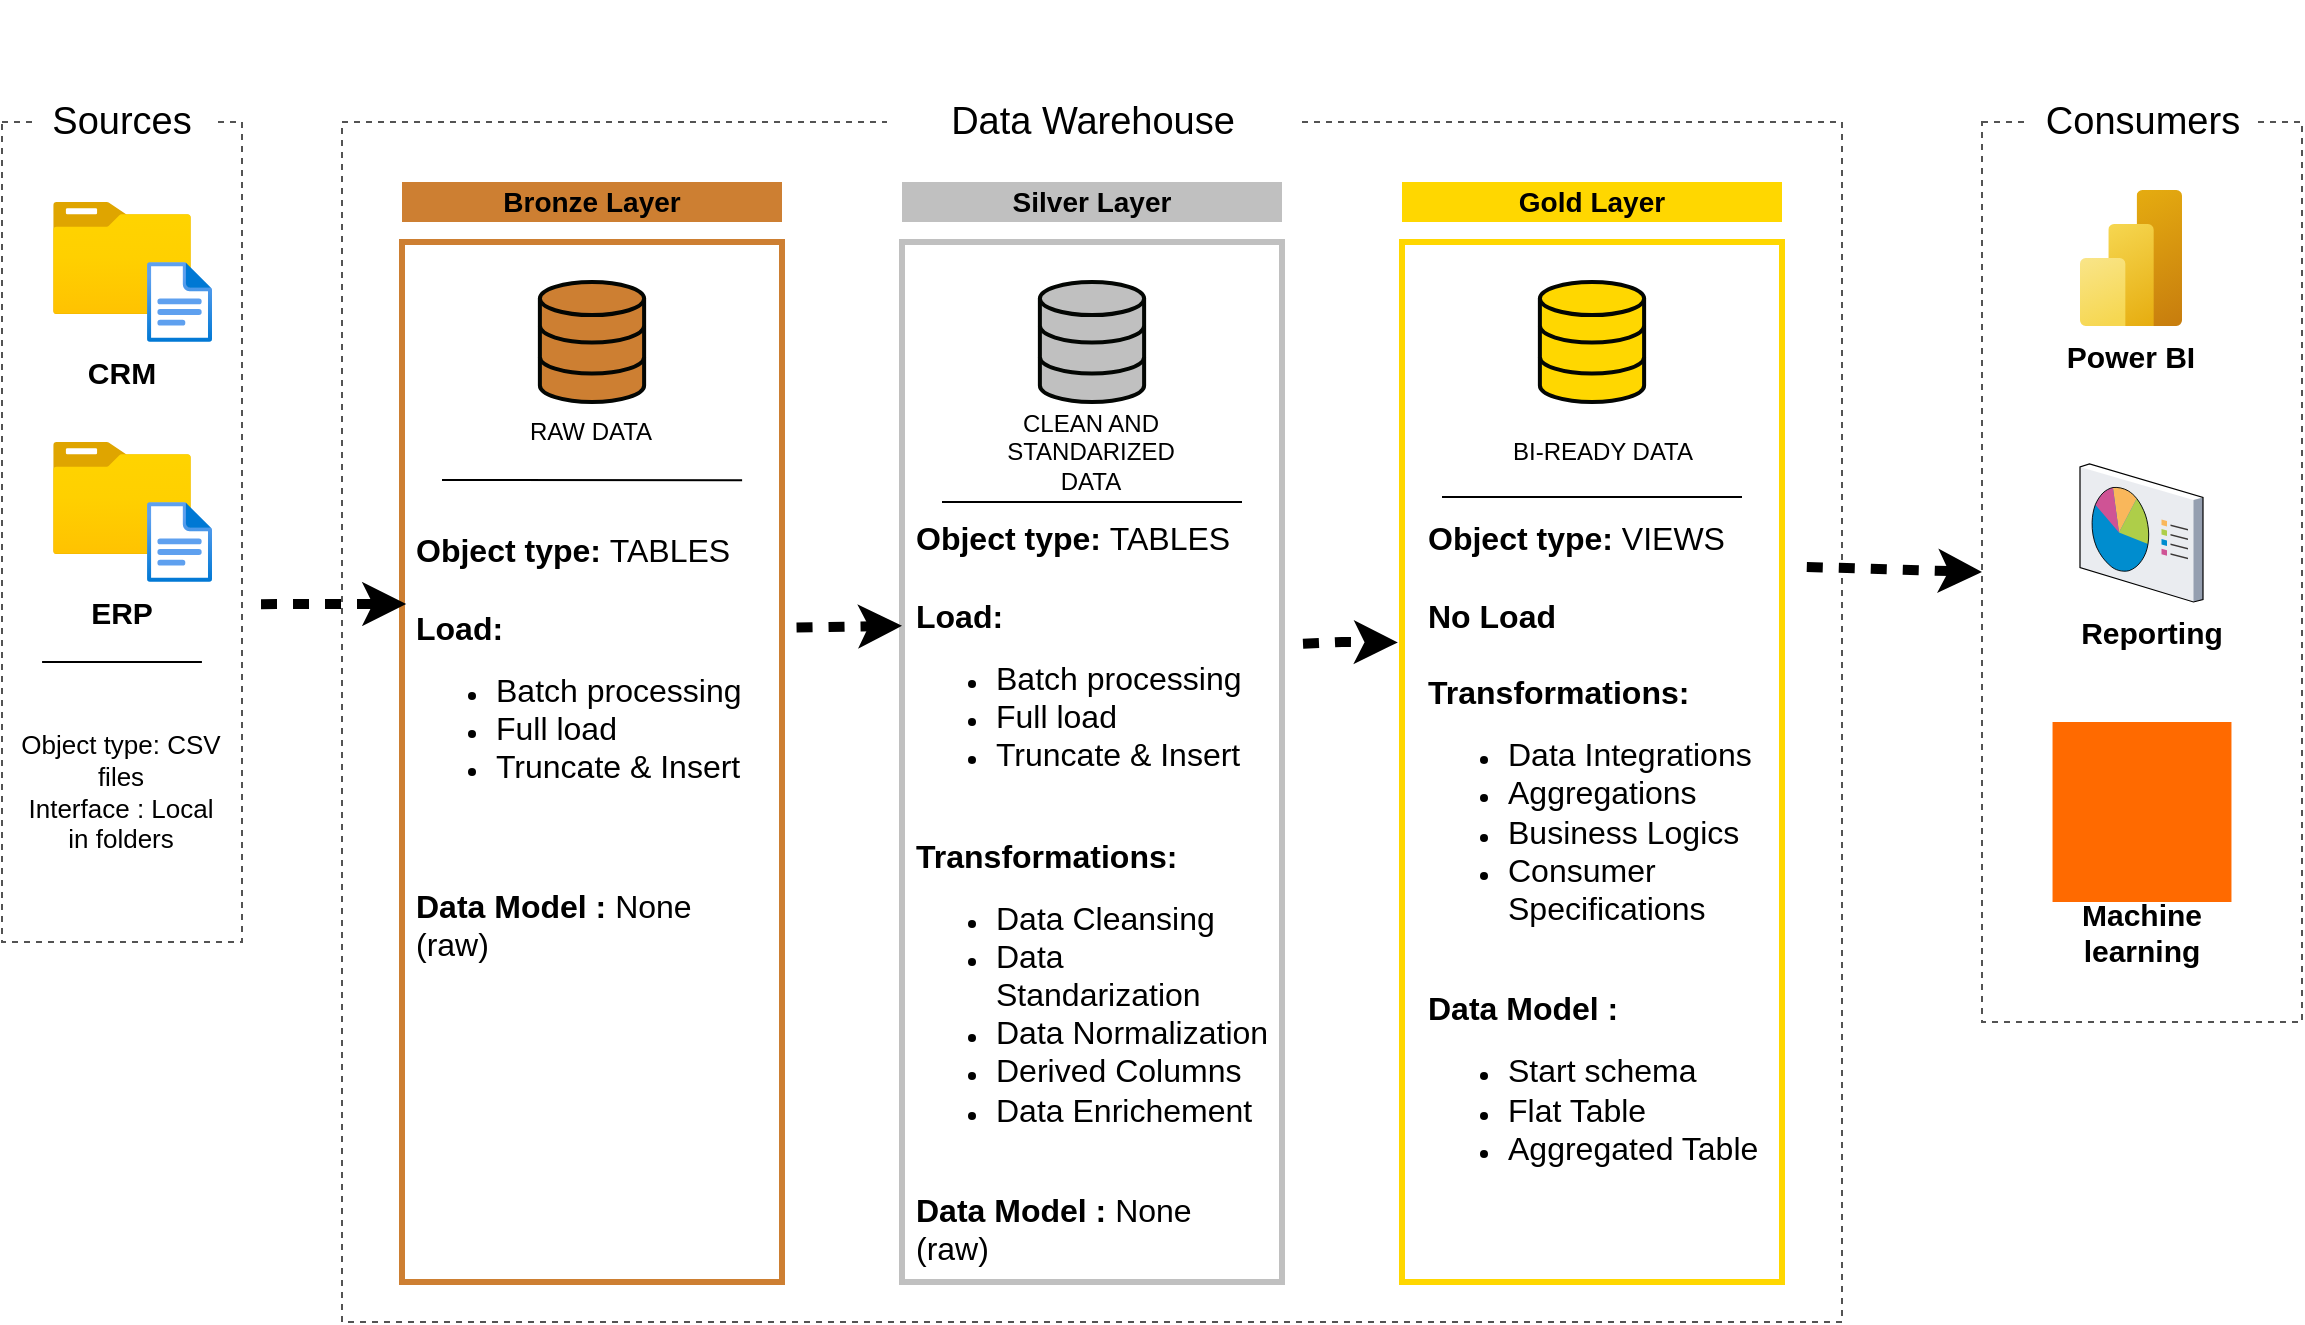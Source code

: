 <mxfile version="27.0.9">
  <diagram name="Data Architecture" id="8qaep0BqMNRuxn_fHdxP">
    <mxGraphModel dx="1826" dy="841" grid="1" gridSize="10" guides="1" tooltips="1" connect="1" arrows="1" fold="1" page="0" pageScale="1" pageWidth="850" pageHeight="1100" math="0" shadow="0">
      <root>
        <mxCell id="0" />
        <mxCell id="1" parent="0" />
        <mxCell id="1Z7cYpBseG0tdDiKhxMk-2" value="" style="rounded=0;whiteSpace=wrap;html=1;fillColor=none;dashed=1;strokeColor=#535353;" vertex="1" parent="1">
          <mxGeometry x="-120" y="190" width="120" height="410" as="geometry" />
        </mxCell>
        <mxCell id="1Z7cYpBseG0tdDiKhxMk-3" value="&lt;font style=&quot;font-size: 19px;&quot;&gt;Sources&lt;/font&gt;" style="rounded=0;whiteSpace=wrap;html=1;strokeColor=none;" vertex="1" parent="1">
          <mxGeometry x="-105" y="180" width="90" height="20" as="geometry" />
        </mxCell>
        <mxCell id="1Z7cYpBseG0tdDiKhxMk-4" value="" style="rounded=0;whiteSpace=wrap;html=1;fillColor=none;dashed=1;strokeColor=#535353;" vertex="1" parent="1">
          <mxGeometry x="50" y="190" width="750" height="600" as="geometry" />
        </mxCell>
        <mxCell id="1Z7cYpBseG0tdDiKhxMk-5" value="&lt;font style=&quot;font-size: 19px;&quot;&gt;Data Warehouse&lt;/font&gt;" style="rounded=0;whiteSpace=wrap;html=1;strokeColor=none;" vertex="1" parent="1">
          <mxGeometry x="322.5" y="180" width="205" height="20" as="geometry" />
        </mxCell>
        <mxCell id="1Z7cYpBseG0tdDiKhxMk-6" value="" style="rounded=0;whiteSpace=wrap;html=1;fillColor=none;dashed=1;strokeColor=#535353;" vertex="1" parent="1">
          <mxGeometry x="870" y="190" width="160" height="450" as="geometry" />
        </mxCell>
        <mxCell id="1Z7cYpBseG0tdDiKhxMk-7" value="&lt;font style=&quot;font-size: 19px;&quot;&gt;Consumers&lt;/font&gt;" style="rounded=0;whiteSpace=wrap;html=1;strokeColor=none;" vertex="1" parent="1">
          <mxGeometry x="892.5" y="180" width="115" height="20" as="geometry" />
        </mxCell>
        <mxCell id="1Z7cYpBseG0tdDiKhxMk-8" value="&lt;font style=&quot;font-size: 14px;&quot;&gt;&lt;b&gt;Bronze Layer&lt;/b&gt;&lt;/font&gt;" style="rounded=0;whiteSpace=wrap;html=1;fillColor=#CD7F32;strokeColor=none;" vertex="1" parent="1">
          <mxGeometry x="80" y="220" width="190" height="20" as="geometry" />
        </mxCell>
        <mxCell id="1Z7cYpBseG0tdDiKhxMk-9" value="" style="rounded=0;whiteSpace=wrap;html=1;fillColor=none;strokeColor=#CD7F32;strokeWidth=3;" vertex="1" parent="1">
          <mxGeometry x="80" y="250" width="190" height="520" as="geometry" />
        </mxCell>
        <mxCell id="1Z7cYpBseG0tdDiKhxMk-10" value="&lt;font style=&quot;font-size: 14px;&quot;&gt;&lt;b&gt;Silver Layer&lt;/b&gt;&lt;/font&gt;" style="rounded=0;whiteSpace=wrap;html=1;fillColor=#C0C0C0;strokeColor=none;" vertex="1" parent="1">
          <mxGeometry x="330" y="220" width="190" height="20" as="geometry" />
        </mxCell>
        <mxCell id="1Z7cYpBseG0tdDiKhxMk-11" value="" style="rounded=0;whiteSpace=wrap;html=1;fillColor=none;strokeColor=#C0C0C0;strokeWidth=3;" vertex="1" parent="1">
          <mxGeometry x="330" y="250" width="190" height="520" as="geometry" />
        </mxCell>
        <mxCell id="1Z7cYpBseG0tdDiKhxMk-12" value="&lt;font style=&quot;font-size: 14px;&quot;&gt;&lt;b&gt;Gold Layer&lt;/b&gt;&lt;/font&gt;" style="rounded=0;whiteSpace=wrap;html=1;fillColor=#FFD700;strokeColor=none;" vertex="1" parent="1">
          <mxGeometry x="580" y="220" width="190" height="20" as="geometry" />
        </mxCell>
        <mxCell id="1Z7cYpBseG0tdDiKhxMk-13" value="" style="rounded=0;whiteSpace=wrap;html=1;fillColor=none;strokeColor=#FFD700;strokeWidth=3;" vertex="1" parent="1">
          <mxGeometry x="580" y="250" width="190" height="520" as="geometry" />
        </mxCell>
        <mxCell id="1Z7cYpBseG0tdDiKhxMk-14" value="" style="image;aspect=fixed;html=1;points=[];align=center;fontSize=12;image=img/lib/azure2/general/Folder_Blank.svg;" vertex="1" parent="1">
          <mxGeometry x="-94.5" y="230" width="69" height="56.0" as="geometry" />
        </mxCell>
        <mxCell id="1Z7cYpBseG0tdDiKhxMk-15" value="" style="image;aspect=fixed;html=1;points=[];align=center;fontSize=12;image=img/lib/azure2/general/File.svg;" vertex="1" parent="1">
          <mxGeometry x="-47.46" y="260" width="32.46" height="40" as="geometry" />
        </mxCell>
        <mxCell id="1Z7cYpBseG0tdDiKhxMk-16" value="&lt;b&gt;&lt;font style=&quot;font-size: 15px;&quot;&gt;CRM&lt;/font&gt;&lt;/b&gt;" style="text;html=1;align=center;verticalAlign=middle;whiteSpace=wrap;rounded=0;" vertex="1" parent="1">
          <mxGeometry x="-90" y="300" width="60" height="30" as="geometry" />
        </mxCell>
        <mxCell id="1Z7cYpBseG0tdDiKhxMk-17" value="" style="image;aspect=fixed;html=1;points=[];align=center;fontSize=12;image=img/lib/azure2/general/Folder_Blank.svg;" vertex="1" parent="1">
          <mxGeometry x="-94.5" y="350" width="69" height="56.0" as="geometry" />
        </mxCell>
        <mxCell id="1Z7cYpBseG0tdDiKhxMk-18" value="" style="image;aspect=fixed;html=1;points=[];align=center;fontSize=12;image=img/lib/azure2/general/File.svg;" vertex="1" parent="1">
          <mxGeometry x="-47.46" y="380" width="32.46" height="40" as="geometry" />
        </mxCell>
        <mxCell id="1Z7cYpBseG0tdDiKhxMk-19" value="&lt;b&gt;&lt;font style=&quot;font-size: 15px;&quot;&gt;ERP&lt;/font&gt;&lt;/b&gt;" style="text;html=1;align=center;verticalAlign=middle;whiteSpace=wrap;rounded=0;" vertex="1" parent="1">
          <mxGeometry x="-90" y="420" width="60" height="30" as="geometry" />
        </mxCell>
        <mxCell id="1Z7cYpBseG0tdDiKhxMk-20" value="" style="endArrow=none;html=1;rounded=0;exitX=0.167;exitY=0.683;exitDx=0;exitDy=0;exitPerimeter=0;entryX=0.833;entryY=0.683;entryDx=0;entryDy=0;entryPerimeter=0;" edge="1" parent="1">
          <mxGeometry width="50" height="50" relative="1" as="geometry">
            <mxPoint x="-99.96" y="460" as="sourcePoint" />
            <mxPoint x="-20.04" y="460" as="targetPoint" />
          </mxGeometry>
        </mxCell>
        <mxCell id="1Z7cYpBseG0tdDiKhxMk-21" value="&lt;font style=&quot;font-size: 13px;&quot;&gt;Object type: CSV files&lt;/font&gt;&lt;div&gt;&lt;font style=&quot;font-size: 13px;&quot;&gt;Interface : Local in folders&lt;/font&gt;&lt;/div&gt;" style="text;html=1;align=center;verticalAlign=middle;whiteSpace=wrap;rounded=0;" vertex="1" parent="1">
          <mxGeometry x="-113.62" y="490" width="107.25" height="70" as="geometry" />
        </mxCell>
        <mxCell id="1Z7cYpBseG0tdDiKhxMk-22" value="" style="html=1;verticalLabelPosition=bottom;align=center;labelBackgroundColor=#ffffff;verticalAlign=top;strokeWidth=2;strokeColor=#030603;shadow=0;dashed=0;shape=mxgraph.ios7.icons.data;fillColor=#CD7F32;" vertex="1" parent="1">
          <mxGeometry x="148.94" y="270" width="52.12" height="60" as="geometry" />
        </mxCell>
        <mxCell id="1Z7cYpBseG0tdDiKhxMk-23" value="" style="html=1;verticalLabelPosition=bottom;align=center;labelBackgroundColor=#ffffff;verticalAlign=top;strokeWidth=2;strokeColor=#030603;shadow=0;dashed=0;shape=mxgraph.ios7.icons.data;fillColor=#C0C0C0;" vertex="1" parent="1">
          <mxGeometry x="398.94" y="270" width="52.12" height="60" as="geometry" />
        </mxCell>
        <mxCell id="1Z7cYpBseG0tdDiKhxMk-24" value="" style="html=1;verticalLabelPosition=bottom;align=center;labelBackgroundColor=#ffffff;verticalAlign=top;strokeWidth=2;strokeColor=#030603;shadow=0;dashed=0;shape=mxgraph.ios7.icons.data;fillColor=#FFD700;" vertex="1" parent="1">
          <mxGeometry x="648.94" y="270" width="52.12" height="60" as="geometry" />
        </mxCell>
        <mxCell id="1Z7cYpBseG0tdDiKhxMk-25" value="" style="endArrow=classic;html=1;rounded=0;entryX=0.011;entryY=0.348;entryDx=0;entryDy=0;entryPerimeter=0;exitX=1.017;exitY=0.588;exitDx=0;exitDy=0;exitPerimeter=0;strokeWidth=5;flowAnimation=1;" edge="1" parent="1" source="1Z7cYpBseG0tdDiKhxMk-2" target="1Z7cYpBseG0tdDiKhxMk-9">
          <mxGeometry width="50" height="50" relative="1" as="geometry">
            <mxPoint x="10" y="540" as="sourcePoint" />
            <mxPoint x="60" y="490" as="targetPoint" />
          </mxGeometry>
        </mxCell>
        <mxCell id="1Z7cYpBseG0tdDiKhxMk-26" value="" style="endArrow=classic;html=1;rounded=0;entryX=0;entryY=0.369;entryDx=0;entryDy=0;entryPerimeter=0;exitX=0.999;exitY=0.371;exitDx=0;exitDy=0;exitPerimeter=0;strokeWidth=5;flowAnimation=1;" edge="1" parent="1" source="1Z7cYpBseG0tdDiKhxMk-9" target="1Z7cYpBseG0tdDiKhxMk-11">
          <mxGeometry width="50" height="50" relative="1" as="geometry">
            <mxPoint x="210" y="470" as="sourcePoint" />
            <mxPoint x="290" y="470" as="targetPoint" />
          </mxGeometry>
        </mxCell>
        <mxCell id="1Z7cYpBseG0tdDiKhxMk-27" value="" style="endArrow=classic;html=1;rounded=0;exitX=1.016;exitY=0.387;exitDx=0;exitDy=0;exitPerimeter=0;strokeWidth=5;flowAnimation=1;entryX=-0.011;entryY=0.385;entryDx=0;entryDy=0;entryPerimeter=0;" edge="1" parent="1" source="1Z7cYpBseG0tdDiKhxMk-11" target="1Z7cYpBseG0tdDiKhxMk-13">
          <mxGeometry width="50" height="50" relative="1" as="geometry">
            <mxPoint x="550" y="451" as="sourcePoint" />
            <mxPoint x="590" y="450" as="targetPoint" />
            <Array as="points">
              <mxPoint x="550" y="450" />
            </Array>
          </mxGeometry>
        </mxCell>
        <mxCell id="1Z7cYpBseG0tdDiKhxMk-28" value="" style="endArrow=classic;html=1;rounded=0;exitX=1.026;exitY=0.312;exitDx=0;exitDy=0;exitPerimeter=0;strokeWidth=5;flowAnimation=1;entryX=0;entryY=0.5;entryDx=0;entryDy=0;" edge="1" parent="1" source="1Z7cYpBseG0tdDiKhxMk-13" target="1Z7cYpBseG0tdDiKhxMk-6">
          <mxGeometry width="50" height="50" relative="1" as="geometry">
            <mxPoint x="560" y="481" as="sourcePoint" />
            <mxPoint x="860" y="420" as="targetPoint" />
            <Array as="points" />
          </mxGeometry>
        </mxCell>
        <mxCell id="1Z7cYpBseG0tdDiKhxMk-29" value="&lt;font&gt;RAW DATA&lt;/font&gt;" style="text;html=1;align=center;verticalAlign=middle;whiteSpace=wrap;rounded=0;" vertex="1" parent="1">
          <mxGeometry x="124.47" y="330" width="101.06" height="30" as="geometry" />
        </mxCell>
        <mxCell id="1Z7cYpBseG0tdDiKhxMk-30" value="&lt;font&gt;CLEAN AND STANDARIZED DATA&lt;/font&gt;" style="text;html=1;align=center;verticalAlign=middle;whiteSpace=wrap;rounded=0;" vertex="1" parent="1">
          <mxGeometry x="374.47" y="340" width="101.06" height="30" as="geometry" />
        </mxCell>
        <mxCell id="1Z7cYpBseG0tdDiKhxMk-31" value="BI-READY DATA" style="text;html=1;align=center;verticalAlign=middle;whiteSpace=wrap;rounded=0;" vertex="1" parent="1">
          <mxGeometry x="630" y="340" width="101.06" height="30" as="geometry" />
        </mxCell>
        <mxCell id="1Z7cYpBseG0tdDiKhxMk-32" value="" style="endArrow=none;html=1;rounded=0;exitX=0.167;exitY=0.683;exitDx=0;exitDy=0;exitPerimeter=0;entryX=0.895;entryY=0.229;entryDx=0;entryDy=0;entryPerimeter=0;" edge="1" parent="1" target="1Z7cYpBseG0tdDiKhxMk-9">
          <mxGeometry width="50" height="50" relative="1" as="geometry">
            <mxPoint x="100" y="369" as="sourcePoint" />
            <mxPoint x="179.92" y="369" as="targetPoint" />
          </mxGeometry>
        </mxCell>
        <mxCell id="1Z7cYpBseG0tdDiKhxMk-33" value="" style="endArrow=none;html=1;rounded=0;exitX=0.167;exitY=0.683;exitDx=0;exitDy=0;exitPerimeter=0;entryX=0.895;entryY=0.229;entryDx=0;entryDy=0;entryPerimeter=0;" edge="1" parent="1">
          <mxGeometry width="50" height="50" relative="1" as="geometry">
            <mxPoint x="350" y="380" as="sourcePoint" />
            <mxPoint x="500" y="380" as="targetPoint" />
          </mxGeometry>
        </mxCell>
        <mxCell id="1Z7cYpBseG0tdDiKhxMk-34" value="" style="endArrow=none;html=1;rounded=0;exitX=0.167;exitY=0.683;exitDx=0;exitDy=0;exitPerimeter=0;entryX=0.895;entryY=0.229;entryDx=0;entryDy=0;entryPerimeter=0;" edge="1" parent="1">
          <mxGeometry width="50" height="50" relative="1" as="geometry">
            <mxPoint x="600" y="377.5" as="sourcePoint" />
            <mxPoint x="750" y="377.5" as="targetPoint" />
          </mxGeometry>
        </mxCell>
        <mxCell id="1Z7cYpBseG0tdDiKhxMk-35" value="&lt;font style=&quot;font-size: 16px;&quot;&gt;&lt;b&gt;Object type: &lt;/b&gt;TABLES&lt;/font&gt;&lt;div&gt;&lt;font style=&quot;font-size: 16px;&quot;&gt;&lt;br&gt;&lt;/font&gt;&lt;/div&gt;&lt;div&gt;&lt;font style=&quot;font-size: 16px;&quot;&gt;&lt;b&gt;Load:&lt;/b&gt;&lt;/font&gt;&lt;/div&gt;&lt;div&gt;&lt;ul&gt;&lt;li&gt;&lt;font style=&quot;font-size: 16px;&quot;&gt;Batch processing&lt;/font&gt;&lt;/li&gt;&lt;li&gt;&lt;font style=&quot;font-size: 16px;&quot;&gt;Full load&lt;/font&gt;&lt;/li&gt;&lt;li&gt;&lt;font style=&quot;font-size: 16px;&quot;&gt;Truncate &amp;amp; Insert&lt;/font&gt;&lt;/li&gt;&lt;/ul&gt;&lt;/div&gt;&lt;div&gt;&lt;font style=&quot;font-size: 16px;&quot;&gt;&lt;br&gt;&lt;/font&gt;&lt;/div&gt;&lt;div&gt;&lt;font style=&quot;font-size: 16px;&quot;&gt;&lt;br&gt;&lt;/font&gt;&lt;/div&gt;&lt;div&gt;&lt;font style=&quot;font-size: 16px;&quot;&gt;&lt;b&gt;Data Model :&lt;/b&gt; None (raw)&lt;/font&gt;&lt;/div&gt;&lt;div&gt;&lt;br&gt;&lt;/div&gt;" style="text;html=1;align=left;verticalAlign=middle;whiteSpace=wrap;rounded=0;" vertex="1" parent="1">
          <mxGeometry x="85" y="397.5" width="180" height="225" as="geometry" />
        </mxCell>
        <mxCell id="1Z7cYpBseG0tdDiKhxMk-36" value="&lt;font style=&quot;font-size: 16px;&quot;&gt;&lt;b&gt;Object type: &lt;/b&gt;TABLES&lt;/font&gt;&lt;div&gt;&lt;font style=&quot;font-size: 16px;&quot;&gt;&lt;br&gt;&lt;/font&gt;&lt;/div&gt;&lt;div&gt;&lt;font style=&quot;font-size: 16px;&quot;&gt;&lt;b&gt;Load:&lt;/b&gt;&lt;/font&gt;&lt;/div&gt;&lt;div&gt;&lt;ul&gt;&lt;li&gt;&lt;font style=&quot;font-size: 16px;&quot;&gt;Batch processing&lt;/font&gt;&lt;/li&gt;&lt;li&gt;&lt;font style=&quot;font-size: 16px;&quot;&gt;Full load&lt;/font&gt;&lt;/li&gt;&lt;li&gt;&lt;font style=&quot;font-size: 16px;&quot;&gt;Truncate &amp;amp; Insert&lt;/font&gt;&lt;/li&gt;&lt;/ul&gt;&lt;/div&gt;&lt;div&gt;&lt;font style=&quot;font-size: 16px;&quot;&gt;&lt;br&gt;&lt;/font&gt;&lt;/div&gt;&lt;div&gt;&lt;font style=&quot;&quot;&gt;&lt;div style=&quot;font-size: 12px;&quot;&gt;&lt;font style=&quot;font-size: 16px;&quot;&gt;&lt;b&gt;Transformations:&lt;/b&gt;&lt;/font&gt;&lt;/div&gt;&lt;div style=&quot;&quot;&gt;&lt;ul style=&quot;&quot;&gt;&lt;li style=&quot;&quot;&gt;&lt;span style=&quot;font-size: 16px;&quot;&gt;Data Cleansing&lt;/span&gt;&lt;/li&gt;&lt;li style=&quot;&quot;&gt;&lt;span style=&quot;font-size: 16px;&quot;&gt;Data Standarization&lt;/span&gt;&lt;/li&gt;&lt;li style=&quot;font-size: 12px;&quot;&gt;&lt;span style=&quot;background-color: transparent; color: light-dark(rgb(0, 0, 0), rgb(255, 255, 255)); font-size: 16px;&quot;&gt;Data Normalization&lt;/span&gt;&lt;/li&gt;&lt;li style=&quot;&quot;&gt;&lt;span style=&quot;font-size: 16px;&quot;&gt;Derived Columns&lt;/span&gt;&lt;/li&gt;&lt;li&gt;&lt;span style=&quot;font-size: 16px;&quot;&gt;Data Enrichement&lt;/span&gt;&lt;/li&gt;&lt;/ul&gt;&lt;/div&gt;&lt;/font&gt;&lt;/div&gt;&lt;div&gt;&lt;font style=&quot;font-size: 16px;&quot;&gt;&lt;br&gt;&lt;/font&gt;&lt;/div&gt;&lt;div&gt;&lt;font style=&quot;font-size: 16px;&quot;&gt;&lt;b&gt;Data Model :&lt;/b&gt; None (raw)&lt;/font&gt;&lt;/div&gt;&lt;div&gt;&lt;br&gt;&lt;/div&gt;" style="text;html=1;align=left;verticalAlign=middle;whiteSpace=wrap;rounded=0;" vertex="1" parent="1">
          <mxGeometry x="335" y="470" width="180" height="225" as="geometry" />
        </mxCell>
        <mxCell id="1Z7cYpBseG0tdDiKhxMk-37" value="&lt;font style=&quot;font-size: 16px;&quot;&gt;&lt;b&gt;Object type: &lt;/b&gt;VIEWS&lt;/font&gt;&lt;div&gt;&lt;font style=&quot;font-size: 16px;&quot;&gt;&lt;br&gt;&lt;/font&gt;&lt;/div&gt;&lt;div&gt;&lt;font style=&quot;font-size: 16px;&quot;&gt;&lt;b&gt;No Load&lt;/b&gt;&lt;/font&gt;&lt;/div&gt;&lt;div&gt;&lt;font style=&quot;font-size: 16px;&quot;&gt;&lt;br&gt;&lt;/font&gt;&lt;/div&gt;&lt;div&gt;&lt;font style=&quot;&quot;&gt;&lt;div style=&quot;font-size: 12px;&quot;&gt;&lt;font style=&quot;font-size: 16px;&quot;&gt;&lt;b&gt;Transformations:&lt;/b&gt;&lt;/font&gt;&lt;/div&gt;&lt;div style=&quot;&quot;&gt;&lt;ul style=&quot;&quot;&gt;&lt;li style=&quot;&quot;&gt;&lt;span style=&quot;font-size: 16px;&quot;&gt;Data Integrations&lt;/span&gt;&lt;/li&gt;&lt;li style=&quot;&quot;&gt;&lt;span style=&quot;font-size: 16px;&quot;&gt;Aggregations&lt;/span&gt;&lt;/li&gt;&lt;li style=&quot;&quot;&gt;&lt;span style=&quot;font-size: 16px;&quot;&gt;Business Logics&amp;nbsp;&lt;/span&gt;&lt;/li&gt;&lt;li style=&quot;&quot;&gt;&lt;span style=&quot;font-size: 16px;&quot;&gt;Consumer Specifications&lt;/span&gt;&lt;/li&gt;&lt;/ul&gt;&lt;/div&gt;&lt;/font&gt;&lt;/div&gt;&lt;div&gt;&lt;font style=&quot;font-size: 16px;&quot;&gt;&lt;br&gt;&lt;/font&gt;&lt;/div&gt;&lt;div&gt;&lt;font style=&quot;font-size: 16px;&quot;&gt;&lt;b&gt;Data Model :&lt;/b&gt;&amp;nbsp;&lt;/font&gt;&lt;/div&gt;&lt;div&gt;&lt;ul&gt;&lt;li&gt;&lt;font style=&quot;font-size: 16px;&quot;&gt;Start schema&lt;/font&gt;&lt;/li&gt;&lt;li&gt;&lt;font style=&quot;font-size: 16px;&quot;&gt;Flat Table&lt;/font&gt;&lt;/li&gt;&lt;li&gt;&lt;font style=&quot;font-size: 16px;&quot;&gt;Aggregated Table&lt;/font&gt;&lt;/li&gt;&lt;/ul&gt;&lt;/div&gt;&lt;div&gt;&lt;font style=&quot;font-size: 16px;&quot;&gt;&lt;br&gt;&lt;/font&gt;&lt;/div&gt;&lt;div&gt;&lt;font style=&quot;font-size: 16px;&quot;&gt;&lt;br&gt;&lt;/font&gt;&lt;/div&gt;&lt;div&gt;&lt;br&gt;&lt;/div&gt;" style="text;html=1;align=left;verticalAlign=middle;whiteSpace=wrap;rounded=0;" vertex="1" parent="1">
          <mxGeometry x="590.53" y="470" width="180" height="225" as="geometry" />
        </mxCell>
        <mxCell id="1Z7cYpBseG0tdDiKhxMk-38" value="" style="points=[];aspect=fixed;html=1;align=center;shadow=0;dashed=0;fillColor=#FF6A00;strokeColor=none;shape=mxgraph.alibaba_cloud.machine_learning;" vertex="1" parent="1">
          <mxGeometry x="905.27" y="490" width="89.46" height="90" as="geometry" />
        </mxCell>
        <mxCell id="1Z7cYpBseG0tdDiKhxMk-39" value="&lt;b&gt;&lt;font style=&quot;font-size: 15px;&quot;&gt;Machine learning&lt;/font&gt;&lt;/b&gt;" style="text;html=1;align=center;verticalAlign=middle;whiteSpace=wrap;rounded=0;" vertex="1" parent="1">
          <mxGeometry x="920" y="580" width="60" height="30" as="geometry" />
        </mxCell>
        <mxCell id="1Z7cYpBseG0tdDiKhxMk-40" value="" style="image;aspect=fixed;html=1;points=[];align=center;fontSize=12;image=img/lib/azure2/analytics/Power_BI_Embedded.svg;" vertex="1" parent="1">
          <mxGeometry x="919" y="224" width="51" height="68" as="geometry" />
        </mxCell>
        <mxCell id="1Z7cYpBseG0tdDiKhxMk-41" value="" style="verticalLabelPosition=bottom;sketch=0;aspect=fixed;html=1;verticalAlign=top;strokeColor=none;align=center;outlineConnect=0;shape=mxgraph.citrix.reporting;" vertex="1" parent="1">
          <mxGeometry x="919" y="361" width="61.5" height="69" as="geometry" />
        </mxCell>
        <mxCell id="1Z7cYpBseG0tdDiKhxMk-42" value="&lt;b&gt;&lt;font style=&quot;font-size: 15px;&quot;&gt;Reporting&lt;/font&gt;&lt;/b&gt;" style="text;html=1;align=center;verticalAlign=middle;whiteSpace=wrap;rounded=0;" vertex="1" parent="1">
          <mxGeometry x="925" y="430" width="60" height="30" as="geometry" />
        </mxCell>
        <mxCell id="1Z7cYpBseG0tdDiKhxMk-44" value="&lt;b&gt;&lt;font style=&quot;font-size: 15px;&quot;&gt;Power BI&lt;/font&gt;&lt;/b&gt;" style="text;html=1;align=center;verticalAlign=middle;whiteSpace=wrap;rounded=0;" vertex="1" parent="1">
          <mxGeometry x="889" y="292" width="111" height="30" as="geometry" />
        </mxCell>
        <mxCell id="1Z7cYpBseG0tdDiKhxMk-46" value="" style="shape=image;verticalLabelPosition=bottom;labelBackgroundColor=default;verticalAlign=top;aspect=fixed;imageAspect=0;image=https://st.digital/web/image/49035-96753916/MicrosoftSQLServer.png;clipPath=inset(0% 76% 0% 0%);" vertex="1" parent="1">
          <mxGeometry x="50.41" y="129" width="48.316" height="51" as="geometry" />
        </mxCell>
        <mxCell id="1Z7cYpBseG0tdDiKhxMk-47" value="" style="shape=image;verticalLabelPosition=bottom;labelBackgroundColor=default;verticalAlign=top;aspect=fixed;imageAspect=0;image=https://data-ai.theodo.com/hubfs/snowflake_logo1.png;" vertex="1" parent="1">
          <mxGeometry x="110.0" y="130" width="50.21" height="50" as="geometry" />
        </mxCell>
      </root>
    </mxGraphModel>
  </diagram>
</mxfile>
